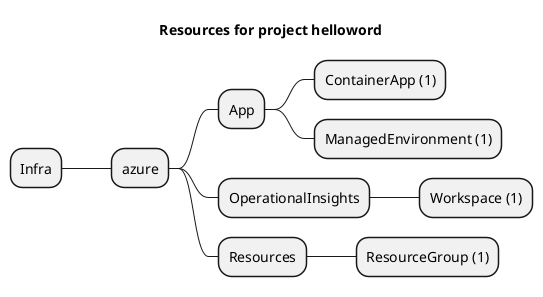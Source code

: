 @startmindmap
title Resources for project helloword
skinparam monochrome true
+ Infra
++ azure
+++ App
++++ ContainerApp (1)
++++ ManagedEnvironment (1)
+++ OperationalInsights
++++ Workspace (1)
+++ Resources
++++ ResourceGroup (1)
@endmindmap